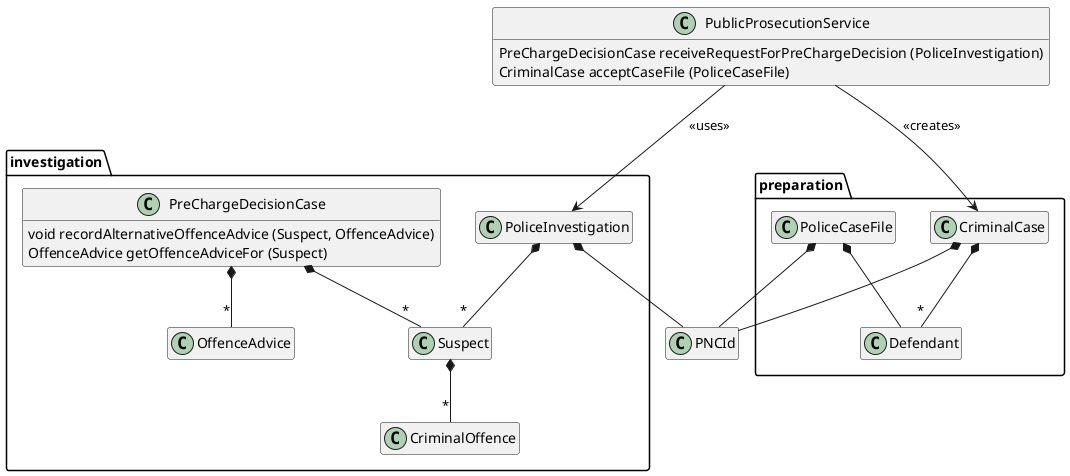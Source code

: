 @startuml
hide empty members
hide empty methods

package investigation {

    class CriminalOffence {
    }

    class OffenceAdvice {
    }

    class PoliceInvestigation {
    }

    class PreChargeDecisionCase {
        void recordAlternativeOffenceAdvice (Suspect, OffenceAdvice)
        OffenceAdvice getOffenceAdviceFor (Suspect)
    }

    class Suspect    {
    }

}

package preparation{
    class CriminalCase {
    }

    class Defendant {
    }

    class PoliceCaseFile {
    }
}

class PNCId {
}

class PublicProsecutionService {
    PreChargeDecisionCase receiveRequestForPreChargeDecision (PoliceInvestigation)
    CriminalCase acceptCaseFile (PoliceCaseFile)
}

Suspect *-- "*" CriminalOffence

PoliceCaseFile *-- PNCId

PoliceCaseFile *-- Defendant

PoliceInvestigation *-- "*" Suspect

PoliceInvestigation *-- PNCId

PreChargeDecisionCase *-- "*" Suspect

PreChargeDecisionCase *-- "*" OffenceAdvice

CriminalCase *-- PNCId

CriminalCase *-- "*" Defendant

PublicProsecutionService --> CriminalCase : <<creates>>

PublicProsecutionService --> PoliceInvestigation : <<uses>>
@enduml
